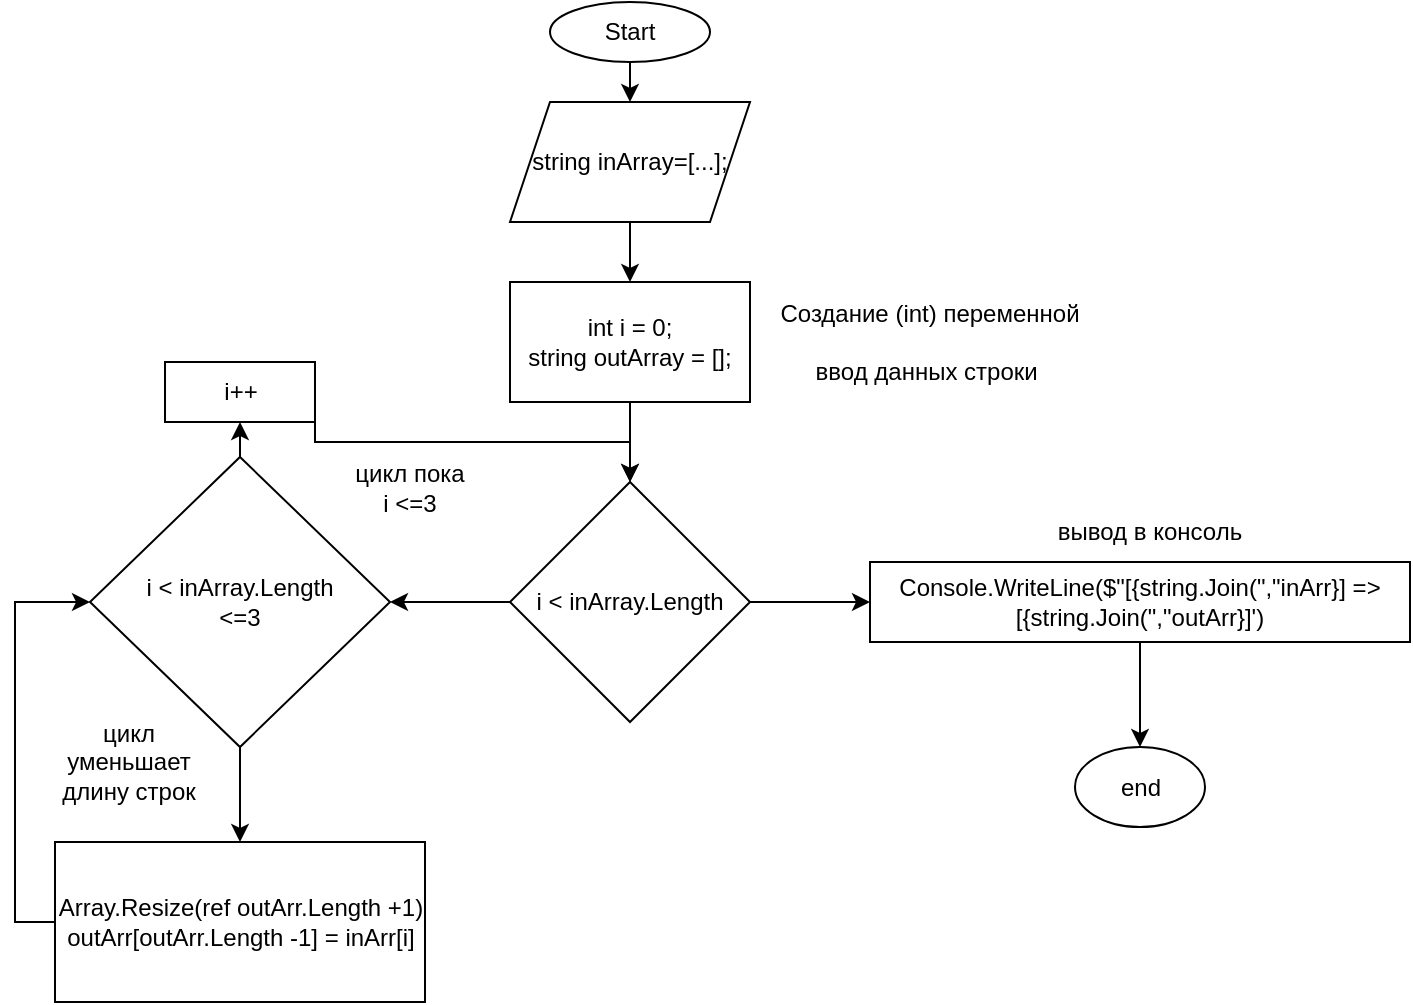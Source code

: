 <mxfile version="20.7.4" type="device" pages="2"><diagram id="qg68YFkEFiWfLRWYfDPR" name="Страница 1"><mxGraphModel dx="1290" dy="573" grid="1" gridSize="10" guides="1" tooltips="1" connect="1" arrows="1" fold="1" page="1" pageScale="1" pageWidth="827" pageHeight="1169" math="0" shadow="0"><root><mxCell id="0"/><mxCell id="1" parent="0"/><mxCell id="ZGmswOtnFMcIdLOC3rNq-25" style="edgeStyle=orthogonalEdgeStyle;rounded=0;orthogonalLoop=1;jettySize=auto;html=1;exitX=0;exitY=0.5;exitDx=0;exitDy=0;" parent="1" edge="1"><mxGeometry relative="1" as="geometry"><Array as="points"><mxPoint x="30" y="950"/><mxPoint x="30" y="190"/></Array><mxPoint x="170" y="190" as="targetPoint"/></mxGeometry></mxCell><mxCell id="nDx0ZfJ2NHlBOUm78Elf-11" style="edgeStyle=orthogonalEdgeStyle;rounded=0;orthogonalLoop=1;jettySize=auto;html=1;exitX=0.5;exitY=1;exitDx=0;exitDy=0;entryX=0.5;entryY=0;entryDx=0;entryDy=0;" edge="1" parent="1" source="nDx0ZfJ2NHlBOUm78Elf-2" target="nDx0ZfJ2NHlBOUm78Elf-3"><mxGeometry relative="1" as="geometry"/></mxCell><mxCell id="nDx0ZfJ2NHlBOUm78Elf-2" value="Start" style="ellipse;whiteSpace=wrap;html=1;" vertex="1" parent="1"><mxGeometry x="290" y="220" width="80" height="30" as="geometry"/></mxCell><mxCell id="nDx0ZfJ2NHlBOUm78Elf-12" style="edgeStyle=orthogonalEdgeStyle;rounded=0;orthogonalLoop=1;jettySize=auto;html=1;exitX=0.5;exitY=1;exitDx=0;exitDy=0;entryX=0.5;entryY=0;entryDx=0;entryDy=0;" edge="1" parent="1" source="nDx0ZfJ2NHlBOUm78Elf-3" target="nDx0ZfJ2NHlBOUm78Elf-4"><mxGeometry relative="1" as="geometry"/></mxCell><mxCell id="nDx0ZfJ2NHlBOUm78Elf-3" value="string inArray=[...];" style="shape=parallelogram;perimeter=parallelogramPerimeter;whiteSpace=wrap;html=1;fixedSize=1;" vertex="1" parent="1"><mxGeometry x="270" y="270" width="120" height="60" as="geometry"/></mxCell><mxCell id="nDx0ZfJ2NHlBOUm78Elf-13" style="edgeStyle=orthogonalEdgeStyle;rounded=0;orthogonalLoop=1;jettySize=auto;html=1;exitX=0.5;exitY=1;exitDx=0;exitDy=0;entryX=0.5;entryY=0;entryDx=0;entryDy=0;" edge="1" parent="1" source="nDx0ZfJ2NHlBOUm78Elf-4" target="nDx0ZfJ2NHlBOUm78Elf-5"><mxGeometry relative="1" as="geometry"/></mxCell><mxCell id="nDx0ZfJ2NHlBOUm78Elf-4" value="int i = 0;&lt;br&gt;string outArray = [];" style="rounded=0;whiteSpace=wrap;html=1;" vertex="1" parent="1"><mxGeometry x="270" y="360" width="120" height="60" as="geometry"/></mxCell><mxCell id="nDx0ZfJ2NHlBOUm78Elf-14" style="edgeStyle=orthogonalEdgeStyle;rounded=0;orthogonalLoop=1;jettySize=auto;html=1;exitX=0;exitY=0.5;exitDx=0;exitDy=0;entryX=1;entryY=0.5;entryDx=0;entryDy=0;" edge="1" parent="1" source="nDx0ZfJ2NHlBOUm78Elf-5" target="nDx0ZfJ2NHlBOUm78Elf-6"><mxGeometry relative="1" as="geometry"/></mxCell><mxCell id="nDx0ZfJ2NHlBOUm78Elf-18" style="edgeStyle=orthogonalEdgeStyle;rounded=0;orthogonalLoop=1;jettySize=auto;html=1;exitX=1;exitY=0.5;exitDx=0;exitDy=0;entryX=0;entryY=0.5;entryDx=0;entryDy=0;" edge="1" parent="1" source="nDx0ZfJ2NHlBOUm78Elf-5" target="nDx0ZfJ2NHlBOUm78Elf-9"><mxGeometry relative="1" as="geometry"/></mxCell><mxCell id="nDx0ZfJ2NHlBOUm78Elf-5" value="i &amp;lt; inArray.Length" style="rhombus;whiteSpace=wrap;html=1;" vertex="1" parent="1"><mxGeometry x="270" y="460" width="120" height="120" as="geometry"/></mxCell><mxCell id="nDx0ZfJ2NHlBOUm78Elf-15" style="edgeStyle=orthogonalEdgeStyle;rounded=0;orthogonalLoop=1;jettySize=auto;html=1;exitX=0.5;exitY=0;exitDx=0;exitDy=0;entryX=0.5;entryY=1;entryDx=0;entryDy=0;" edge="1" parent="1" source="nDx0ZfJ2NHlBOUm78Elf-6" target="nDx0ZfJ2NHlBOUm78Elf-7"><mxGeometry relative="1" as="geometry"/></mxCell><mxCell id="nDx0ZfJ2NHlBOUm78Elf-17" style="edgeStyle=orthogonalEdgeStyle;rounded=0;orthogonalLoop=1;jettySize=auto;html=1;exitX=0.5;exitY=1;exitDx=0;exitDy=0;entryX=0.5;entryY=0;entryDx=0;entryDy=0;" edge="1" parent="1" source="nDx0ZfJ2NHlBOUm78Elf-6" target="nDx0ZfJ2NHlBOUm78Elf-8"><mxGeometry relative="1" as="geometry"/></mxCell><mxCell id="nDx0ZfJ2NHlBOUm78Elf-6" value="i &amp;lt; inArray.Length&lt;br&gt;&amp;lt;=3" style="rhombus;whiteSpace=wrap;html=1;" vertex="1" parent="1"><mxGeometry x="60" y="447.5" width="150" height="145" as="geometry"/></mxCell><mxCell id="nDx0ZfJ2NHlBOUm78Elf-16" style="edgeStyle=orthogonalEdgeStyle;rounded=0;orthogonalLoop=1;jettySize=auto;html=1;exitX=1;exitY=0.5;exitDx=0;exitDy=0;entryX=0.5;entryY=0;entryDx=0;entryDy=0;" edge="1" parent="1" source="nDx0ZfJ2NHlBOUm78Elf-7" target="nDx0ZfJ2NHlBOUm78Elf-5"><mxGeometry relative="1" as="geometry"><Array as="points"><mxPoint x="173" y="440"/><mxPoint x="330" y="440"/></Array></mxGeometry></mxCell><mxCell id="nDx0ZfJ2NHlBOUm78Elf-7" value="i++" style="rounded=0;whiteSpace=wrap;html=1;" vertex="1" parent="1"><mxGeometry x="97.5" y="400" width="75" height="30" as="geometry"/></mxCell><mxCell id="nDx0ZfJ2NHlBOUm78Elf-25" style="edgeStyle=orthogonalEdgeStyle;rounded=0;orthogonalLoop=1;jettySize=auto;html=1;exitX=0;exitY=0.5;exitDx=0;exitDy=0;entryX=0;entryY=0.5;entryDx=0;entryDy=0;" edge="1" parent="1" source="nDx0ZfJ2NHlBOUm78Elf-8" target="nDx0ZfJ2NHlBOUm78Elf-6"><mxGeometry relative="1" as="geometry"/></mxCell><mxCell id="nDx0ZfJ2NHlBOUm78Elf-8" value="Array.Resize(ref outArr.Length +1)&lt;br&gt;outArr[outArr.Length -1] = inArr[i]" style="rounded=0;whiteSpace=wrap;html=1;" vertex="1" parent="1"><mxGeometry x="42.5" y="640" width="185" height="80" as="geometry"/></mxCell><mxCell id="nDx0ZfJ2NHlBOUm78Elf-19" style="edgeStyle=orthogonalEdgeStyle;rounded=0;orthogonalLoop=1;jettySize=auto;html=1;exitX=0.5;exitY=1;exitDx=0;exitDy=0;entryX=0.5;entryY=0;entryDx=0;entryDy=0;" edge="1" parent="1" source="nDx0ZfJ2NHlBOUm78Elf-9" target="nDx0ZfJ2NHlBOUm78Elf-10"><mxGeometry relative="1" as="geometry"/></mxCell><mxCell id="nDx0ZfJ2NHlBOUm78Elf-9" value="Console.WriteLine($&quot;[{string.Join(&quot;,&quot;inArr}] =&amp;gt;&lt;br&gt;[{string.Join(&quot;,&quot;outArr}]')" style="rounded=0;whiteSpace=wrap;html=1;" vertex="1" parent="1"><mxGeometry x="450" y="500" width="270" height="40" as="geometry"/></mxCell><mxCell id="nDx0ZfJ2NHlBOUm78Elf-10" value="end" style="ellipse;whiteSpace=wrap;html=1;" vertex="1" parent="1"><mxGeometry x="552.5" y="592.5" width="65" height="40" as="geometry"/></mxCell><mxCell id="nDx0ZfJ2NHlBOUm78Elf-20" value="Создание (int) переменной&lt;br&gt;&lt;br&gt;ввод данных строки&amp;nbsp;" style="text;html=1;strokeColor=none;fillColor=none;align=center;verticalAlign=middle;whiteSpace=wrap;rounded=0;" vertex="1" parent="1"><mxGeometry x="390" y="375" width="180" height="30" as="geometry"/></mxCell><mxCell id="nDx0ZfJ2NHlBOUm78Elf-22" value="цикл пока i &amp;lt;=3" style="text;html=1;strokeColor=none;fillColor=none;align=center;verticalAlign=middle;whiteSpace=wrap;rounded=0;" vertex="1" parent="1"><mxGeometry x="190" y="447.5" width="60" height="30" as="geometry"/></mxCell><mxCell id="nDx0ZfJ2NHlBOUm78Elf-26" value="цикл уменьшает длину строк" style="text;html=1;strokeColor=none;fillColor=none;align=center;verticalAlign=middle;whiteSpace=wrap;rounded=0;" vertex="1" parent="1"><mxGeometry x="37.5" y="585" width="82.5" height="30" as="geometry"/></mxCell><mxCell id="nDx0ZfJ2NHlBOUm78Elf-27" value="вывод в консоль" style="text;html=1;strokeColor=none;fillColor=none;align=center;verticalAlign=middle;whiteSpace=wrap;rounded=0;" vertex="1" parent="1"><mxGeometry x="520" y="470" width="140" height="30" as="geometry"/></mxCell></root></mxGraphModel></diagram><diagram id="o0iC-O2Atg0i7iZSPO6j" name="Страница 2"><mxGraphModel dx="1278" dy="571" grid="1" gridSize="10" guides="1" tooltips="1" connect="1" arrows="1" fold="1" page="1" pageScale="1" pageWidth="827" pageHeight="1169" math="0" shadow="0"><root><mxCell id="0"/><mxCell id="1" parent="0"/><mxCell id="EVpEpIF04dBdb5bPYZ0s-1" value="&lt;header style=&quot;box-sizing: border-box; display: flex; align-items: center; min-height: 55px; padding: 0px 16px 8px; color: rgb(44, 45, 48); font-family: Roboto, &amp;quot;San Francisco&amp;quot;, &amp;quot;Helvetica Neue&amp;quot;, Helvetica, Arial; font-size: 15px; font-style: normal; font-variant-ligatures: normal; font-variant-caps: normal; font-weight: 400; letter-spacing: normal; orphans: 2; text-align: start; text-indent: 0px; text-transform: none; widows: 2; word-spacing: 0px; -webkit-text-stroke-width: 0px; background-color: rgb(255, 255, 255); text-decoration-thickness: initial; text-decoration-style: initial; text-decoration-color: initial;&quot;&gt;&lt;div style=&quot;box-sizing: border-box; flex: 1 1 0%; position: relative;&quot; class=&quot;title-block&quot;&gt;&lt;h3 style=&quot;box-sizing: border-box; font-family: inherit; font-weight: bold; line-height: 24px; color: rgb(63, 83, 104); margin: 0px; font-size: 17px;&quot; class=&quot;title&quot;&gt;Урок 3. Создание структуры базы данных&lt;/h3&gt;&lt;/div&gt;&lt;/header&gt;&lt;div style=&quot;box-sizing: border-box; overflow-y: scroll; flex: 1 1 0%; color: rgb(44, 45, 48); font-family: Roboto, &amp;quot;San Francisco&amp;quot;, &amp;quot;Helvetica Neue&amp;quot;, Helvetica, Arial; font-size: 15px; font-style: normal; font-variant-ligatures: normal; font-variant-caps: normal; font-weight: 400; letter-spacing: normal; orphans: 2; text-align: start; text-indent: 0px; text-transform: none; widows: 2; word-spacing: 0px; -webkit-text-stroke-width: 0px; background-color: rgb(255, 255, 255); text-decoration-thickness: initial; text-decoration-style: initial; text-decoration-color: initial;&quot; id=&quot;main-content-wrapper__scrollable-container&quot; class=&quot;main-content-wrapper__scrollable-container&quot;&gt;&lt;div style=&quot;box-sizing: border-box; min-height: 100%;&quot; class=&quot;content&quot;&gt;&lt;div style=&quot;box-sizing: border-box;&quot; class=&quot;content-block content-block_homework&quot;&gt;&lt;div style=&quot;box-sizing: border-box; background-color: rgb(255, 255, 255); padding: 24px; border-radius: 4px; max-height: 100%; visibility: visible; pointer-events: auto; opacity: 1; transform: scaleY(1); transform-origin: left top; transition: transform 0.25s ease 0s, opacity 0.25s ease 0s, visibility 0.25s ease 0s, pointer-events 0.25s ease 0s, max-height 0.3s ease 0s;&quot; class=&quot;task-block js-homework-description-container&quot;&gt;&lt;div style=&quot;box-sizing: border-box;&quot; class=&quot;task-block-teacher&quot;&gt;&lt;p style=&quot;box-sizing: border-box; margin: 0px; font-weight: normal;&quot;&gt;&lt;strong style=&quot;box-sizing: border-box; font-weight: 700;&quot;&gt;Опишите базу данных для школьного кабинета, в рамках которой можно фиксировать, кто и в какое время сидел за той или иной партой.&lt;/strong&gt;&lt;/p&gt;&lt;p style=&quot;box-sizing: border-box; margin: 0px; font-weight: normal;&quot;&gt;— Место ученика — это ряд, парта, вариант.&lt;br style=&quot;box-sizing: border-box;&quot;&gt;— В течение одного дня у разных классов бывает несколько уроков.&lt;br style=&quot;box-sizing: border-box;&quot;&gt;— Создайте минимум 3 таблицы: «Кабинет», «Ученик» и сводная таблица, где отображаются парты и ученики.&lt;br style=&quot;box-sizing: border-box;&quot;&gt;— Используйте поля «начало&lt;u style=&quot;box-sizing: border-box;&quot;&gt;урока» и «конец&lt;/u&gt;урока» с типом данных&lt;span&gt;&amp;nbsp;&lt;/span&gt;&lt;em style=&quot;box-sizing: border-box;&quot;&gt;TimeStamp&lt;/em&gt;.&lt;/p&gt;&lt;/div&gt;&lt;/div&gt;&lt;/div&gt;&lt;/div&gt;&lt;/div&gt;" style="text;whiteSpace=wrap;html=1;" vertex="1" parent="1"><mxGeometry y="10" width="560" height="310" as="geometry"/></mxCell><mxCell id="EVpEpIF04dBdb5bPYZ0s-2" value="Класс" style="shape=table;startSize=30;container=1;collapsible=1;childLayout=tableLayout;fixedRows=1;rowLines=0;fontStyle=1;align=center;resizeLast=1;" vertex="1" parent="1"><mxGeometry x="40" y="320" width="180" height="120" as="geometry"/></mxCell><mxCell id="EVpEpIF04dBdb5bPYZ0s-3" value="" style="shape=tableRow;horizontal=0;startSize=0;swimlaneHead=0;swimlaneBody=0;fillColor=none;collapsible=0;dropTarget=0;points=[[0,0.5],[1,0.5]];portConstraint=eastwest;top=0;left=0;right=0;bottom=1;" vertex="1" parent="EVpEpIF04dBdb5bPYZ0s-2"><mxGeometry y="30" width="180" height="30" as="geometry"/></mxCell><mxCell id="EVpEpIF04dBdb5bPYZ0s-4" value="PK" style="shape=partialRectangle;connectable=0;fillColor=none;top=0;left=0;bottom=0;right=0;fontStyle=1;overflow=hidden;" vertex="1" parent="EVpEpIF04dBdb5bPYZ0s-3"><mxGeometry width="30" height="30" as="geometry"><mxRectangle width="30" height="30" as="alternateBounds"/></mxGeometry></mxCell><mxCell id="EVpEpIF04dBdb5bPYZ0s-5" value="ID_Классной комнаты" style="shape=partialRectangle;connectable=0;fillColor=none;top=0;left=0;bottom=0;right=0;align=left;spacingLeft=6;fontStyle=5;overflow=hidden;" vertex="1" parent="EVpEpIF04dBdb5bPYZ0s-3"><mxGeometry x="30" width="150" height="30" as="geometry"><mxRectangle width="150" height="30" as="alternateBounds"/></mxGeometry></mxCell><mxCell id="EVpEpIF04dBdb5bPYZ0s-6" value="" style="shape=tableRow;horizontal=0;startSize=0;swimlaneHead=0;swimlaneBody=0;fillColor=none;collapsible=0;dropTarget=0;points=[[0,0.5],[1,0.5]];portConstraint=eastwest;top=0;left=0;right=0;bottom=0;" vertex="1" parent="EVpEpIF04dBdb5bPYZ0s-2"><mxGeometry y="60" width="180" height="30" as="geometry"/></mxCell><mxCell id="EVpEpIF04dBdb5bPYZ0s-7" value="" style="shape=partialRectangle;connectable=0;fillColor=none;top=0;left=0;bottom=0;right=0;editable=1;overflow=hidden;" vertex="1" parent="EVpEpIF04dBdb5bPYZ0s-6"><mxGeometry width="30" height="30" as="geometry"><mxRectangle width="30" height="30" as="alternateBounds"/></mxGeometry></mxCell><mxCell id="EVpEpIF04dBdb5bPYZ0s-8" value="Этаж" style="shape=partialRectangle;connectable=0;fillColor=none;top=0;left=0;bottom=0;right=0;align=left;spacingLeft=6;overflow=hidden;" vertex="1" parent="EVpEpIF04dBdb5bPYZ0s-6"><mxGeometry x="30" width="150" height="30" as="geometry"><mxRectangle width="150" height="30" as="alternateBounds"/></mxGeometry></mxCell><mxCell id="EVpEpIF04dBdb5bPYZ0s-9" value="" style="shape=tableRow;horizontal=0;startSize=0;swimlaneHead=0;swimlaneBody=0;fillColor=none;collapsible=0;dropTarget=0;points=[[0,0.5],[1,0.5]];portConstraint=eastwest;top=0;left=0;right=0;bottom=0;" vertex="1" parent="EVpEpIF04dBdb5bPYZ0s-2"><mxGeometry y="90" width="180" height="30" as="geometry"/></mxCell><mxCell id="EVpEpIF04dBdb5bPYZ0s-10" value="" style="shape=partialRectangle;connectable=0;fillColor=none;top=0;left=0;bottom=0;right=0;editable=1;overflow=hidden;" vertex="1" parent="EVpEpIF04dBdb5bPYZ0s-9"><mxGeometry width="30" height="30" as="geometry"><mxRectangle width="30" height="30" as="alternateBounds"/></mxGeometry></mxCell><mxCell id="EVpEpIF04dBdb5bPYZ0s-11" value="Номер кабинета" style="shape=partialRectangle;connectable=0;fillColor=none;top=0;left=0;bottom=0;right=0;align=left;spacingLeft=6;overflow=hidden;" vertex="1" parent="EVpEpIF04dBdb5bPYZ0s-9"><mxGeometry x="30" width="150" height="30" as="geometry"><mxRectangle width="150" height="30" as="alternateBounds"/></mxGeometry></mxCell></root></mxGraphModel></diagram></mxfile>